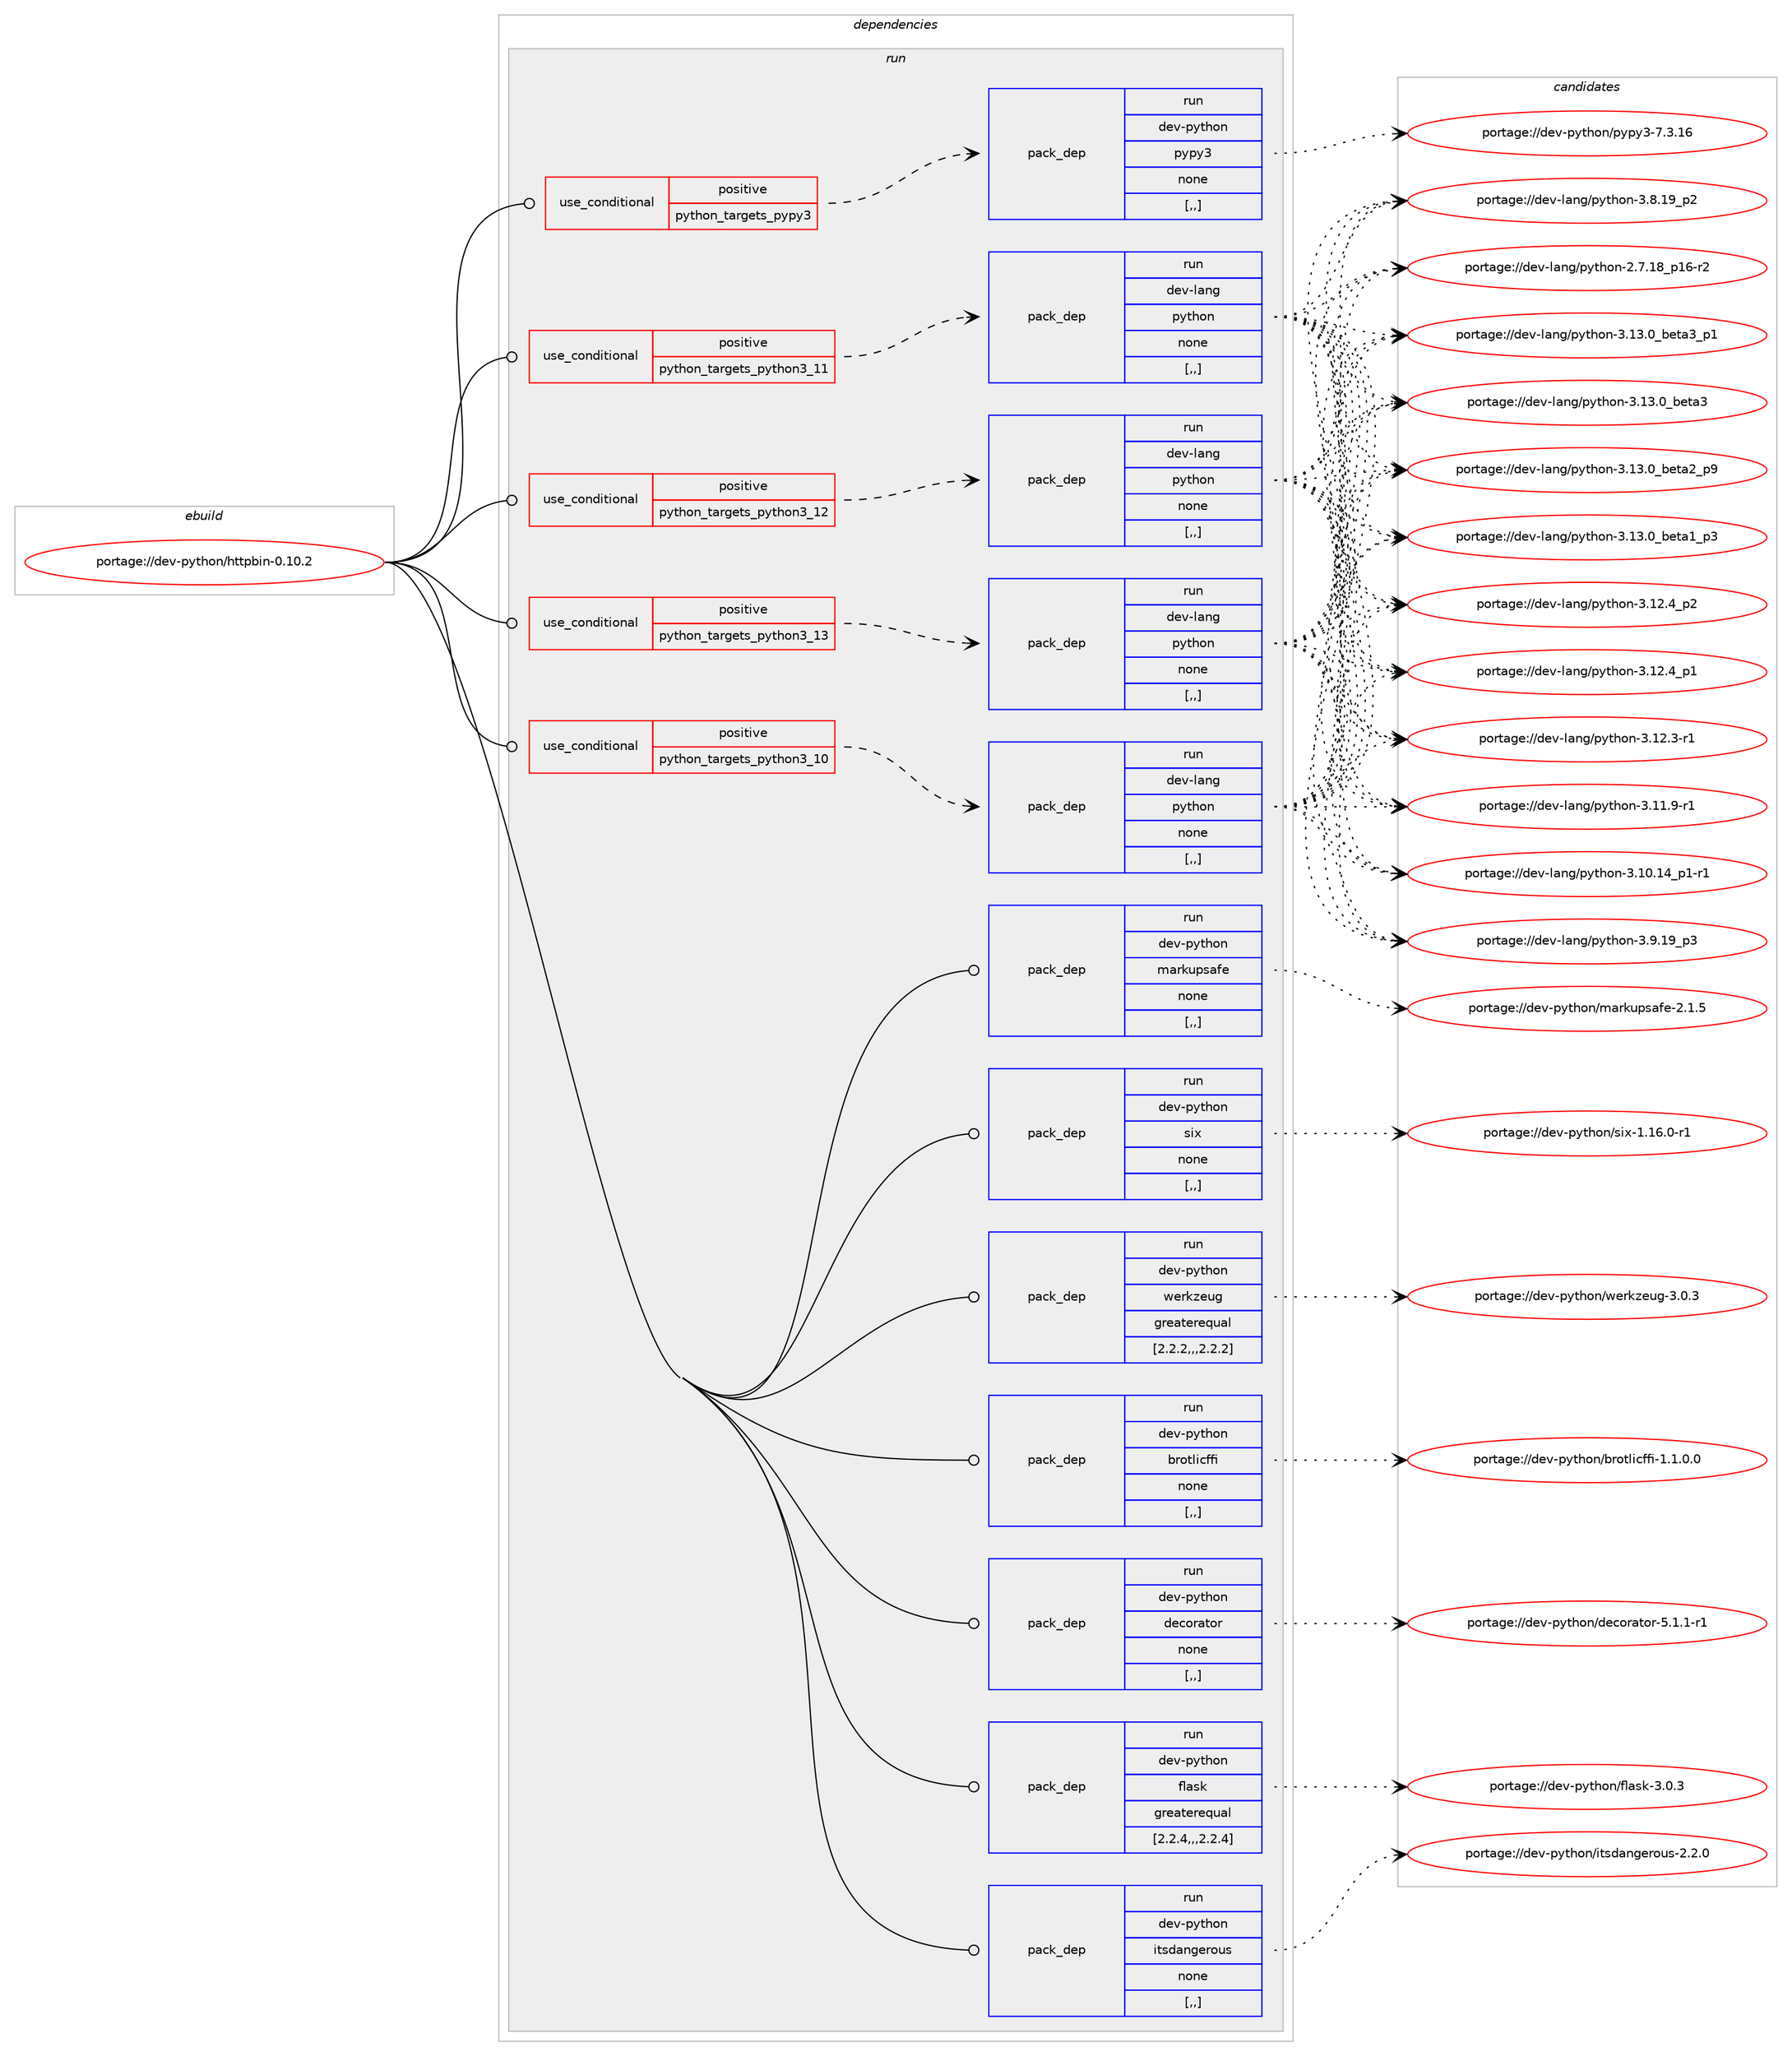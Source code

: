 digraph prolog {

# *************
# Graph options
# *************

newrank=true;
concentrate=true;
compound=true;
graph [rankdir=LR,fontname=Helvetica,fontsize=10,ranksep=1.5];#, ranksep=2.5, nodesep=0.2];
edge  [arrowhead=vee];
node  [fontname=Helvetica,fontsize=10];

# **********
# The ebuild
# **********

subgraph cluster_leftcol {
color=gray;
rank=same;
label=<<i>ebuild</i>>;
id [label="portage://dev-python/httpbin-0.10.2", color=red, width=4, href="../dev-python/httpbin-0.10.2.svg"];
}

# ****************
# The dependencies
# ****************

subgraph cluster_midcol {
color=gray;
label=<<i>dependencies</i>>;
subgraph cluster_compile {
fillcolor="#eeeeee";
style=filled;
label=<<i>compile</i>>;
}
subgraph cluster_compileandrun {
fillcolor="#eeeeee";
style=filled;
label=<<i>compile and run</i>>;
}
subgraph cluster_run {
fillcolor="#eeeeee";
style=filled;
label=<<i>run</i>>;
subgraph cond32973 {
dependency146522 [label=<<TABLE BORDER="0" CELLBORDER="1" CELLSPACING="0" CELLPADDING="4"><TR><TD ROWSPAN="3" CELLPADDING="10">use_conditional</TD></TR><TR><TD>positive</TD></TR><TR><TD>python_targets_pypy3</TD></TR></TABLE>>, shape=none, color=red];
subgraph pack112314 {
dependency146523 [label=<<TABLE BORDER="0" CELLBORDER="1" CELLSPACING="0" CELLPADDING="4" WIDTH="220"><TR><TD ROWSPAN="6" CELLPADDING="30">pack_dep</TD></TR><TR><TD WIDTH="110">run</TD></TR><TR><TD>dev-python</TD></TR><TR><TD>pypy3</TD></TR><TR><TD>none</TD></TR><TR><TD>[,,]</TD></TR></TABLE>>, shape=none, color=blue];
}
dependency146522:e -> dependency146523:w [weight=20,style="dashed",arrowhead="vee"];
}
id:e -> dependency146522:w [weight=20,style="solid",arrowhead="odot"];
subgraph cond32974 {
dependency146524 [label=<<TABLE BORDER="0" CELLBORDER="1" CELLSPACING="0" CELLPADDING="4"><TR><TD ROWSPAN="3" CELLPADDING="10">use_conditional</TD></TR><TR><TD>positive</TD></TR><TR><TD>python_targets_python3_10</TD></TR></TABLE>>, shape=none, color=red];
subgraph pack112315 {
dependency146525 [label=<<TABLE BORDER="0" CELLBORDER="1" CELLSPACING="0" CELLPADDING="4" WIDTH="220"><TR><TD ROWSPAN="6" CELLPADDING="30">pack_dep</TD></TR><TR><TD WIDTH="110">run</TD></TR><TR><TD>dev-lang</TD></TR><TR><TD>python</TD></TR><TR><TD>none</TD></TR><TR><TD>[,,]</TD></TR></TABLE>>, shape=none, color=blue];
}
dependency146524:e -> dependency146525:w [weight=20,style="dashed",arrowhead="vee"];
}
id:e -> dependency146524:w [weight=20,style="solid",arrowhead="odot"];
subgraph cond32975 {
dependency146526 [label=<<TABLE BORDER="0" CELLBORDER="1" CELLSPACING="0" CELLPADDING="4"><TR><TD ROWSPAN="3" CELLPADDING="10">use_conditional</TD></TR><TR><TD>positive</TD></TR><TR><TD>python_targets_python3_11</TD></TR></TABLE>>, shape=none, color=red];
subgraph pack112316 {
dependency146527 [label=<<TABLE BORDER="0" CELLBORDER="1" CELLSPACING="0" CELLPADDING="4" WIDTH="220"><TR><TD ROWSPAN="6" CELLPADDING="30">pack_dep</TD></TR><TR><TD WIDTH="110">run</TD></TR><TR><TD>dev-lang</TD></TR><TR><TD>python</TD></TR><TR><TD>none</TD></TR><TR><TD>[,,]</TD></TR></TABLE>>, shape=none, color=blue];
}
dependency146526:e -> dependency146527:w [weight=20,style="dashed",arrowhead="vee"];
}
id:e -> dependency146526:w [weight=20,style="solid",arrowhead="odot"];
subgraph cond32976 {
dependency146528 [label=<<TABLE BORDER="0" CELLBORDER="1" CELLSPACING="0" CELLPADDING="4"><TR><TD ROWSPAN="3" CELLPADDING="10">use_conditional</TD></TR><TR><TD>positive</TD></TR><TR><TD>python_targets_python3_12</TD></TR></TABLE>>, shape=none, color=red];
subgraph pack112317 {
dependency146529 [label=<<TABLE BORDER="0" CELLBORDER="1" CELLSPACING="0" CELLPADDING="4" WIDTH="220"><TR><TD ROWSPAN="6" CELLPADDING="30">pack_dep</TD></TR><TR><TD WIDTH="110">run</TD></TR><TR><TD>dev-lang</TD></TR><TR><TD>python</TD></TR><TR><TD>none</TD></TR><TR><TD>[,,]</TD></TR></TABLE>>, shape=none, color=blue];
}
dependency146528:e -> dependency146529:w [weight=20,style="dashed",arrowhead="vee"];
}
id:e -> dependency146528:w [weight=20,style="solid",arrowhead="odot"];
subgraph cond32977 {
dependency146530 [label=<<TABLE BORDER="0" CELLBORDER="1" CELLSPACING="0" CELLPADDING="4"><TR><TD ROWSPAN="3" CELLPADDING="10">use_conditional</TD></TR><TR><TD>positive</TD></TR><TR><TD>python_targets_python3_13</TD></TR></TABLE>>, shape=none, color=red];
subgraph pack112318 {
dependency146531 [label=<<TABLE BORDER="0" CELLBORDER="1" CELLSPACING="0" CELLPADDING="4" WIDTH="220"><TR><TD ROWSPAN="6" CELLPADDING="30">pack_dep</TD></TR><TR><TD WIDTH="110">run</TD></TR><TR><TD>dev-lang</TD></TR><TR><TD>python</TD></TR><TR><TD>none</TD></TR><TR><TD>[,,]</TD></TR></TABLE>>, shape=none, color=blue];
}
dependency146530:e -> dependency146531:w [weight=20,style="dashed",arrowhead="vee"];
}
id:e -> dependency146530:w [weight=20,style="solid",arrowhead="odot"];
subgraph pack112319 {
dependency146532 [label=<<TABLE BORDER="0" CELLBORDER="1" CELLSPACING="0" CELLPADDING="4" WIDTH="220"><TR><TD ROWSPAN="6" CELLPADDING="30">pack_dep</TD></TR><TR><TD WIDTH="110">run</TD></TR><TR><TD>dev-python</TD></TR><TR><TD>brotlicffi</TD></TR><TR><TD>none</TD></TR><TR><TD>[,,]</TD></TR></TABLE>>, shape=none, color=blue];
}
id:e -> dependency146532:w [weight=20,style="solid",arrowhead="odot"];
subgraph pack112320 {
dependency146533 [label=<<TABLE BORDER="0" CELLBORDER="1" CELLSPACING="0" CELLPADDING="4" WIDTH="220"><TR><TD ROWSPAN="6" CELLPADDING="30">pack_dep</TD></TR><TR><TD WIDTH="110">run</TD></TR><TR><TD>dev-python</TD></TR><TR><TD>decorator</TD></TR><TR><TD>none</TD></TR><TR><TD>[,,]</TD></TR></TABLE>>, shape=none, color=blue];
}
id:e -> dependency146533:w [weight=20,style="solid",arrowhead="odot"];
subgraph pack112321 {
dependency146534 [label=<<TABLE BORDER="0" CELLBORDER="1" CELLSPACING="0" CELLPADDING="4" WIDTH="220"><TR><TD ROWSPAN="6" CELLPADDING="30">pack_dep</TD></TR><TR><TD WIDTH="110">run</TD></TR><TR><TD>dev-python</TD></TR><TR><TD>flask</TD></TR><TR><TD>greaterequal</TD></TR><TR><TD>[2.2.4,,,2.2.4]</TD></TR></TABLE>>, shape=none, color=blue];
}
id:e -> dependency146534:w [weight=20,style="solid",arrowhead="odot"];
subgraph pack112322 {
dependency146535 [label=<<TABLE BORDER="0" CELLBORDER="1" CELLSPACING="0" CELLPADDING="4" WIDTH="220"><TR><TD ROWSPAN="6" CELLPADDING="30">pack_dep</TD></TR><TR><TD WIDTH="110">run</TD></TR><TR><TD>dev-python</TD></TR><TR><TD>itsdangerous</TD></TR><TR><TD>none</TD></TR><TR><TD>[,,]</TD></TR></TABLE>>, shape=none, color=blue];
}
id:e -> dependency146535:w [weight=20,style="solid",arrowhead="odot"];
subgraph pack112323 {
dependency146536 [label=<<TABLE BORDER="0" CELLBORDER="1" CELLSPACING="0" CELLPADDING="4" WIDTH="220"><TR><TD ROWSPAN="6" CELLPADDING="30">pack_dep</TD></TR><TR><TD WIDTH="110">run</TD></TR><TR><TD>dev-python</TD></TR><TR><TD>markupsafe</TD></TR><TR><TD>none</TD></TR><TR><TD>[,,]</TD></TR></TABLE>>, shape=none, color=blue];
}
id:e -> dependency146536:w [weight=20,style="solid",arrowhead="odot"];
subgraph pack112324 {
dependency146537 [label=<<TABLE BORDER="0" CELLBORDER="1" CELLSPACING="0" CELLPADDING="4" WIDTH="220"><TR><TD ROWSPAN="6" CELLPADDING="30">pack_dep</TD></TR><TR><TD WIDTH="110">run</TD></TR><TR><TD>dev-python</TD></TR><TR><TD>six</TD></TR><TR><TD>none</TD></TR><TR><TD>[,,]</TD></TR></TABLE>>, shape=none, color=blue];
}
id:e -> dependency146537:w [weight=20,style="solid",arrowhead="odot"];
subgraph pack112325 {
dependency146538 [label=<<TABLE BORDER="0" CELLBORDER="1" CELLSPACING="0" CELLPADDING="4" WIDTH="220"><TR><TD ROWSPAN="6" CELLPADDING="30">pack_dep</TD></TR><TR><TD WIDTH="110">run</TD></TR><TR><TD>dev-python</TD></TR><TR><TD>werkzeug</TD></TR><TR><TD>greaterequal</TD></TR><TR><TD>[2.2.2,,,2.2.2]</TD></TR></TABLE>>, shape=none, color=blue];
}
id:e -> dependency146538:w [weight=20,style="solid",arrowhead="odot"];
}
}

# **************
# The candidates
# **************

subgraph cluster_choices {
rank=same;
color=gray;
label=<<i>candidates</i>>;

subgraph choice112314 {
color=black;
nodesep=1;
choice10010111845112121116104111110471121211121215145554651464954 [label="portage://dev-python/pypy3-7.3.16", color=red, width=4,href="../dev-python/pypy3-7.3.16.svg"];
dependency146523:e -> choice10010111845112121116104111110471121211121215145554651464954:w [style=dotted,weight="100"];
}
subgraph choice112315 {
color=black;
nodesep=1;
choice10010111845108971101034711212111610411111045514649514648959810111697519511249 [label="portage://dev-lang/python-3.13.0_beta3_p1", color=red, width=4,href="../dev-lang/python-3.13.0_beta3_p1.svg"];
choice1001011184510897110103471121211161041111104551464951464895981011169751 [label="portage://dev-lang/python-3.13.0_beta3", color=red, width=4,href="../dev-lang/python-3.13.0_beta3.svg"];
choice10010111845108971101034711212111610411111045514649514648959810111697509511257 [label="portage://dev-lang/python-3.13.0_beta2_p9", color=red, width=4,href="../dev-lang/python-3.13.0_beta2_p9.svg"];
choice10010111845108971101034711212111610411111045514649514648959810111697499511251 [label="portage://dev-lang/python-3.13.0_beta1_p3", color=red, width=4,href="../dev-lang/python-3.13.0_beta1_p3.svg"];
choice100101118451089711010347112121116104111110455146495046529511250 [label="portage://dev-lang/python-3.12.4_p2", color=red, width=4,href="../dev-lang/python-3.12.4_p2.svg"];
choice100101118451089711010347112121116104111110455146495046529511249 [label="portage://dev-lang/python-3.12.4_p1", color=red, width=4,href="../dev-lang/python-3.12.4_p1.svg"];
choice100101118451089711010347112121116104111110455146495046514511449 [label="portage://dev-lang/python-3.12.3-r1", color=red, width=4,href="../dev-lang/python-3.12.3-r1.svg"];
choice100101118451089711010347112121116104111110455146494946574511449 [label="portage://dev-lang/python-3.11.9-r1", color=red, width=4,href="../dev-lang/python-3.11.9-r1.svg"];
choice100101118451089711010347112121116104111110455146494846495295112494511449 [label="portage://dev-lang/python-3.10.14_p1-r1", color=red, width=4,href="../dev-lang/python-3.10.14_p1-r1.svg"];
choice100101118451089711010347112121116104111110455146574649579511251 [label="portage://dev-lang/python-3.9.19_p3", color=red, width=4,href="../dev-lang/python-3.9.19_p3.svg"];
choice100101118451089711010347112121116104111110455146564649579511250 [label="portage://dev-lang/python-3.8.19_p2", color=red, width=4,href="../dev-lang/python-3.8.19_p2.svg"];
choice100101118451089711010347112121116104111110455046554649569511249544511450 [label="portage://dev-lang/python-2.7.18_p16-r2", color=red, width=4,href="../dev-lang/python-2.7.18_p16-r2.svg"];
dependency146525:e -> choice10010111845108971101034711212111610411111045514649514648959810111697519511249:w [style=dotted,weight="100"];
dependency146525:e -> choice1001011184510897110103471121211161041111104551464951464895981011169751:w [style=dotted,weight="100"];
dependency146525:e -> choice10010111845108971101034711212111610411111045514649514648959810111697509511257:w [style=dotted,weight="100"];
dependency146525:e -> choice10010111845108971101034711212111610411111045514649514648959810111697499511251:w [style=dotted,weight="100"];
dependency146525:e -> choice100101118451089711010347112121116104111110455146495046529511250:w [style=dotted,weight="100"];
dependency146525:e -> choice100101118451089711010347112121116104111110455146495046529511249:w [style=dotted,weight="100"];
dependency146525:e -> choice100101118451089711010347112121116104111110455146495046514511449:w [style=dotted,weight="100"];
dependency146525:e -> choice100101118451089711010347112121116104111110455146494946574511449:w [style=dotted,weight="100"];
dependency146525:e -> choice100101118451089711010347112121116104111110455146494846495295112494511449:w [style=dotted,weight="100"];
dependency146525:e -> choice100101118451089711010347112121116104111110455146574649579511251:w [style=dotted,weight="100"];
dependency146525:e -> choice100101118451089711010347112121116104111110455146564649579511250:w [style=dotted,weight="100"];
dependency146525:e -> choice100101118451089711010347112121116104111110455046554649569511249544511450:w [style=dotted,weight="100"];
}
subgraph choice112316 {
color=black;
nodesep=1;
choice10010111845108971101034711212111610411111045514649514648959810111697519511249 [label="portage://dev-lang/python-3.13.0_beta3_p1", color=red, width=4,href="../dev-lang/python-3.13.0_beta3_p1.svg"];
choice1001011184510897110103471121211161041111104551464951464895981011169751 [label="portage://dev-lang/python-3.13.0_beta3", color=red, width=4,href="../dev-lang/python-3.13.0_beta3.svg"];
choice10010111845108971101034711212111610411111045514649514648959810111697509511257 [label="portage://dev-lang/python-3.13.0_beta2_p9", color=red, width=4,href="../dev-lang/python-3.13.0_beta2_p9.svg"];
choice10010111845108971101034711212111610411111045514649514648959810111697499511251 [label="portage://dev-lang/python-3.13.0_beta1_p3", color=red, width=4,href="../dev-lang/python-3.13.0_beta1_p3.svg"];
choice100101118451089711010347112121116104111110455146495046529511250 [label="portage://dev-lang/python-3.12.4_p2", color=red, width=4,href="../dev-lang/python-3.12.4_p2.svg"];
choice100101118451089711010347112121116104111110455146495046529511249 [label="portage://dev-lang/python-3.12.4_p1", color=red, width=4,href="../dev-lang/python-3.12.4_p1.svg"];
choice100101118451089711010347112121116104111110455146495046514511449 [label="portage://dev-lang/python-3.12.3-r1", color=red, width=4,href="../dev-lang/python-3.12.3-r1.svg"];
choice100101118451089711010347112121116104111110455146494946574511449 [label="portage://dev-lang/python-3.11.9-r1", color=red, width=4,href="../dev-lang/python-3.11.9-r1.svg"];
choice100101118451089711010347112121116104111110455146494846495295112494511449 [label="portage://dev-lang/python-3.10.14_p1-r1", color=red, width=4,href="../dev-lang/python-3.10.14_p1-r1.svg"];
choice100101118451089711010347112121116104111110455146574649579511251 [label="portage://dev-lang/python-3.9.19_p3", color=red, width=4,href="../dev-lang/python-3.9.19_p3.svg"];
choice100101118451089711010347112121116104111110455146564649579511250 [label="portage://dev-lang/python-3.8.19_p2", color=red, width=4,href="../dev-lang/python-3.8.19_p2.svg"];
choice100101118451089711010347112121116104111110455046554649569511249544511450 [label="portage://dev-lang/python-2.7.18_p16-r2", color=red, width=4,href="../dev-lang/python-2.7.18_p16-r2.svg"];
dependency146527:e -> choice10010111845108971101034711212111610411111045514649514648959810111697519511249:w [style=dotted,weight="100"];
dependency146527:e -> choice1001011184510897110103471121211161041111104551464951464895981011169751:w [style=dotted,weight="100"];
dependency146527:e -> choice10010111845108971101034711212111610411111045514649514648959810111697509511257:w [style=dotted,weight="100"];
dependency146527:e -> choice10010111845108971101034711212111610411111045514649514648959810111697499511251:w [style=dotted,weight="100"];
dependency146527:e -> choice100101118451089711010347112121116104111110455146495046529511250:w [style=dotted,weight="100"];
dependency146527:e -> choice100101118451089711010347112121116104111110455146495046529511249:w [style=dotted,weight="100"];
dependency146527:e -> choice100101118451089711010347112121116104111110455146495046514511449:w [style=dotted,weight="100"];
dependency146527:e -> choice100101118451089711010347112121116104111110455146494946574511449:w [style=dotted,weight="100"];
dependency146527:e -> choice100101118451089711010347112121116104111110455146494846495295112494511449:w [style=dotted,weight="100"];
dependency146527:e -> choice100101118451089711010347112121116104111110455146574649579511251:w [style=dotted,weight="100"];
dependency146527:e -> choice100101118451089711010347112121116104111110455146564649579511250:w [style=dotted,weight="100"];
dependency146527:e -> choice100101118451089711010347112121116104111110455046554649569511249544511450:w [style=dotted,weight="100"];
}
subgraph choice112317 {
color=black;
nodesep=1;
choice10010111845108971101034711212111610411111045514649514648959810111697519511249 [label="portage://dev-lang/python-3.13.0_beta3_p1", color=red, width=4,href="../dev-lang/python-3.13.0_beta3_p1.svg"];
choice1001011184510897110103471121211161041111104551464951464895981011169751 [label="portage://dev-lang/python-3.13.0_beta3", color=red, width=4,href="../dev-lang/python-3.13.0_beta3.svg"];
choice10010111845108971101034711212111610411111045514649514648959810111697509511257 [label="portage://dev-lang/python-3.13.0_beta2_p9", color=red, width=4,href="../dev-lang/python-3.13.0_beta2_p9.svg"];
choice10010111845108971101034711212111610411111045514649514648959810111697499511251 [label="portage://dev-lang/python-3.13.0_beta1_p3", color=red, width=4,href="../dev-lang/python-3.13.0_beta1_p3.svg"];
choice100101118451089711010347112121116104111110455146495046529511250 [label="portage://dev-lang/python-3.12.4_p2", color=red, width=4,href="../dev-lang/python-3.12.4_p2.svg"];
choice100101118451089711010347112121116104111110455146495046529511249 [label="portage://dev-lang/python-3.12.4_p1", color=red, width=4,href="../dev-lang/python-3.12.4_p1.svg"];
choice100101118451089711010347112121116104111110455146495046514511449 [label="portage://dev-lang/python-3.12.3-r1", color=red, width=4,href="../dev-lang/python-3.12.3-r1.svg"];
choice100101118451089711010347112121116104111110455146494946574511449 [label="portage://dev-lang/python-3.11.9-r1", color=red, width=4,href="../dev-lang/python-3.11.9-r1.svg"];
choice100101118451089711010347112121116104111110455146494846495295112494511449 [label="portage://dev-lang/python-3.10.14_p1-r1", color=red, width=4,href="../dev-lang/python-3.10.14_p1-r1.svg"];
choice100101118451089711010347112121116104111110455146574649579511251 [label="portage://dev-lang/python-3.9.19_p3", color=red, width=4,href="../dev-lang/python-3.9.19_p3.svg"];
choice100101118451089711010347112121116104111110455146564649579511250 [label="portage://dev-lang/python-3.8.19_p2", color=red, width=4,href="../dev-lang/python-3.8.19_p2.svg"];
choice100101118451089711010347112121116104111110455046554649569511249544511450 [label="portage://dev-lang/python-2.7.18_p16-r2", color=red, width=4,href="../dev-lang/python-2.7.18_p16-r2.svg"];
dependency146529:e -> choice10010111845108971101034711212111610411111045514649514648959810111697519511249:w [style=dotted,weight="100"];
dependency146529:e -> choice1001011184510897110103471121211161041111104551464951464895981011169751:w [style=dotted,weight="100"];
dependency146529:e -> choice10010111845108971101034711212111610411111045514649514648959810111697509511257:w [style=dotted,weight="100"];
dependency146529:e -> choice10010111845108971101034711212111610411111045514649514648959810111697499511251:w [style=dotted,weight="100"];
dependency146529:e -> choice100101118451089711010347112121116104111110455146495046529511250:w [style=dotted,weight="100"];
dependency146529:e -> choice100101118451089711010347112121116104111110455146495046529511249:w [style=dotted,weight="100"];
dependency146529:e -> choice100101118451089711010347112121116104111110455146495046514511449:w [style=dotted,weight="100"];
dependency146529:e -> choice100101118451089711010347112121116104111110455146494946574511449:w [style=dotted,weight="100"];
dependency146529:e -> choice100101118451089711010347112121116104111110455146494846495295112494511449:w [style=dotted,weight="100"];
dependency146529:e -> choice100101118451089711010347112121116104111110455146574649579511251:w [style=dotted,weight="100"];
dependency146529:e -> choice100101118451089711010347112121116104111110455146564649579511250:w [style=dotted,weight="100"];
dependency146529:e -> choice100101118451089711010347112121116104111110455046554649569511249544511450:w [style=dotted,weight="100"];
}
subgraph choice112318 {
color=black;
nodesep=1;
choice10010111845108971101034711212111610411111045514649514648959810111697519511249 [label="portage://dev-lang/python-3.13.0_beta3_p1", color=red, width=4,href="../dev-lang/python-3.13.0_beta3_p1.svg"];
choice1001011184510897110103471121211161041111104551464951464895981011169751 [label="portage://dev-lang/python-3.13.0_beta3", color=red, width=4,href="../dev-lang/python-3.13.0_beta3.svg"];
choice10010111845108971101034711212111610411111045514649514648959810111697509511257 [label="portage://dev-lang/python-3.13.0_beta2_p9", color=red, width=4,href="../dev-lang/python-3.13.0_beta2_p9.svg"];
choice10010111845108971101034711212111610411111045514649514648959810111697499511251 [label="portage://dev-lang/python-3.13.0_beta1_p3", color=red, width=4,href="../dev-lang/python-3.13.0_beta1_p3.svg"];
choice100101118451089711010347112121116104111110455146495046529511250 [label="portage://dev-lang/python-3.12.4_p2", color=red, width=4,href="../dev-lang/python-3.12.4_p2.svg"];
choice100101118451089711010347112121116104111110455146495046529511249 [label="portage://dev-lang/python-3.12.4_p1", color=red, width=4,href="../dev-lang/python-3.12.4_p1.svg"];
choice100101118451089711010347112121116104111110455146495046514511449 [label="portage://dev-lang/python-3.12.3-r1", color=red, width=4,href="../dev-lang/python-3.12.3-r1.svg"];
choice100101118451089711010347112121116104111110455146494946574511449 [label="portage://dev-lang/python-3.11.9-r1", color=red, width=4,href="../dev-lang/python-3.11.9-r1.svg"];
choice100101118451089711010347112121116104111110455146494846495295112494511449 [label="portage://dev-lang/python-3.10.14_p1-r1", color=red, width=4,href="../dev-lang/python-3.10.14_p1-r1.svg"];
choice100101118451089711010347112121116104111110455146574649579511251 [label="portage://dev-lang/python-3.9.19_p3", color=red, width=4,href="../dev-lang/python-3.9.19_p3.svg"];
choice100101118451089711010347112121116104111110455146564649579511250 [label="portage://dev-lang/python-3.8.19_p2", color=red, width=4,href="../dev-lang/python-3.8.19_p2.svg"];
choice100101118451089711010347112121116104111110455046554649569511249544511450 [label="portage://dev-lang/python-2.7.18_p16-r2", color=red, width=4,href="../dev-lang/python-2.7.18_p16-r2.svg"];
dependency146531:e -> choice10010111845108971101034711212111610411111045514649514648959810111697519511249:w [style=dotted,weight="100"];
dependency146531:e -> choice1001011184510897110103471121211161041111104551464951464895981011169751:w [style=dotted,weight="100"];
dependency146531:e -> choice10010111845108971101034711212111610411111045514649514648959810111697509511257:w [style=dotted,weight="100"];
dependency146531:e -> choice10010111845108971101034711212111610411111045514649514648959810111697499511251:w [style=dotted,weight="100"];
dependency146531:e -> choice100101118451089711010347112121116104111110455146495046529511250:w [style=dotted,weight="100"];
dependency146531:e -> choice100101118451089711010347112121116104111110455146495046529511249:w [style=dotted,weight="100"];
dependency146531:e -> choice100101118451089711010347112121116104111110455146495046514511449:w [style=dotted,weight="100"];
dependency146531:e -> choice100101118451089711010347112121116104111110455146494946574511449:w [style=dotted,weight="100"];
dependency146531:e -> choice100101118451089711010347112121116104111110455146494846495295112494511449:w [style=dotted,weight="100"];
dependency146531:e -> choice100101118451089711010347112121116104111110455146574649579511251:w [style=dotted,weight="100"];
dependency146531:e -> choice100101118451089711010347112121116104111110455146564649579511250:w [style=dotted,weight="100"];
dependency146531:e -> choice100101118451089711010347112121116104111110455046554649569511249544511450:w [style=dotted,weight="100"];
}
subgraph choice112319 {
color=black;
nodesep=1;
choice100101118451121211161041111104798114111116108105991021021054549464946484648 [label="portage://dev-python/brotlicffi-1.1.0.0", color=red, width=4,href="../dev-python/brotlicffi-1.1.0.0.svg"];
dependency146532:e -> choice100101118451121211161041111104798114111116108105991021021054549464946484648:w [style=dotted,weight="100"];
}
subgraph choice112320 {
color=black;
nodesep=1;
choice100101118451121211161041111104710010199111114971161111144553464946494511449 [label="portage://dev-python/decorator-5.1.1-r1", color=red, width=4,href="../dev-python/decorator-5.1.1-r1.svg"];
dependency146533:e -> choice100101118451121211161041111104710010199111114971161111144553464946494511449:w [style=dotted,weight="100"];
}
subgraph choice112321 {
color=black;
nodesep=1;
choice100101118451121211161041111104710210897115107455146484651 [label="portage://dev-python/flask-3.0.3", color=red, width=4,href="../dev-python/flask-3.0.3.svg"];
dependency146534:e -> choice100101118451121211161041111104710210897115107455146484651:w [style=dotted,weight="100"];
}
subgraph choice112322 {
color=black;
nodesep=1;
choice100101118451121211161041111104710511611510097110103101114111117115455046504648 [label="portage://dev-python/itsdangerous-2.2.0", color=red, width=4,href="../dev-python/itsdangerous-2.2.0.svg"];
dependency146535:e -> choice100101118451121211161041111104710511611510097110103101114111117115455046504648:w [style=dotted,weight="100"];
}
subgraph choice112323 {
color=black;
nodesep=1;
choice10010111845112121116104111110471099711410711711211597102101455046494653 [label="portage://dev-python/markupsafe-2.1.5", color=red, width=4,href="../dev-python/markupsafe-2.1.5.svg"];
dependency146536:e -> choice10010111845112121116104111110471099711410711711211597102101455046494653:w [style=dotted,weight="100"];
}
subgraph choice112324 {
color=black;
nodesep=1;
choice1001011184511212111610411111047115105120454946495446484511449 [label="portage://dev-python/six-1.16.0-r1", color=red, width=4,href="../dev-python/six-1.16.0-r1.svg"];
dependency146537:e -> choice1001011184511212111610411111047115105120454946495446484511449:w [style=dotted,weight="100"];
}
subgraph choice112325 {
color=black;
nodesep=1;
choice1001011184511212111610411111047119101114107122101117103455146484651 [label="portage://dev-python/werkzeug-3.0.3", color=red, width=4,href="../dev-python/werkzeug-3.0.3.svg"];
dependency146538:e -> choice1001011184511212111610411111047119101114107122101117103455146484651:w [style=dotted,weight="100"];
}
}

}
